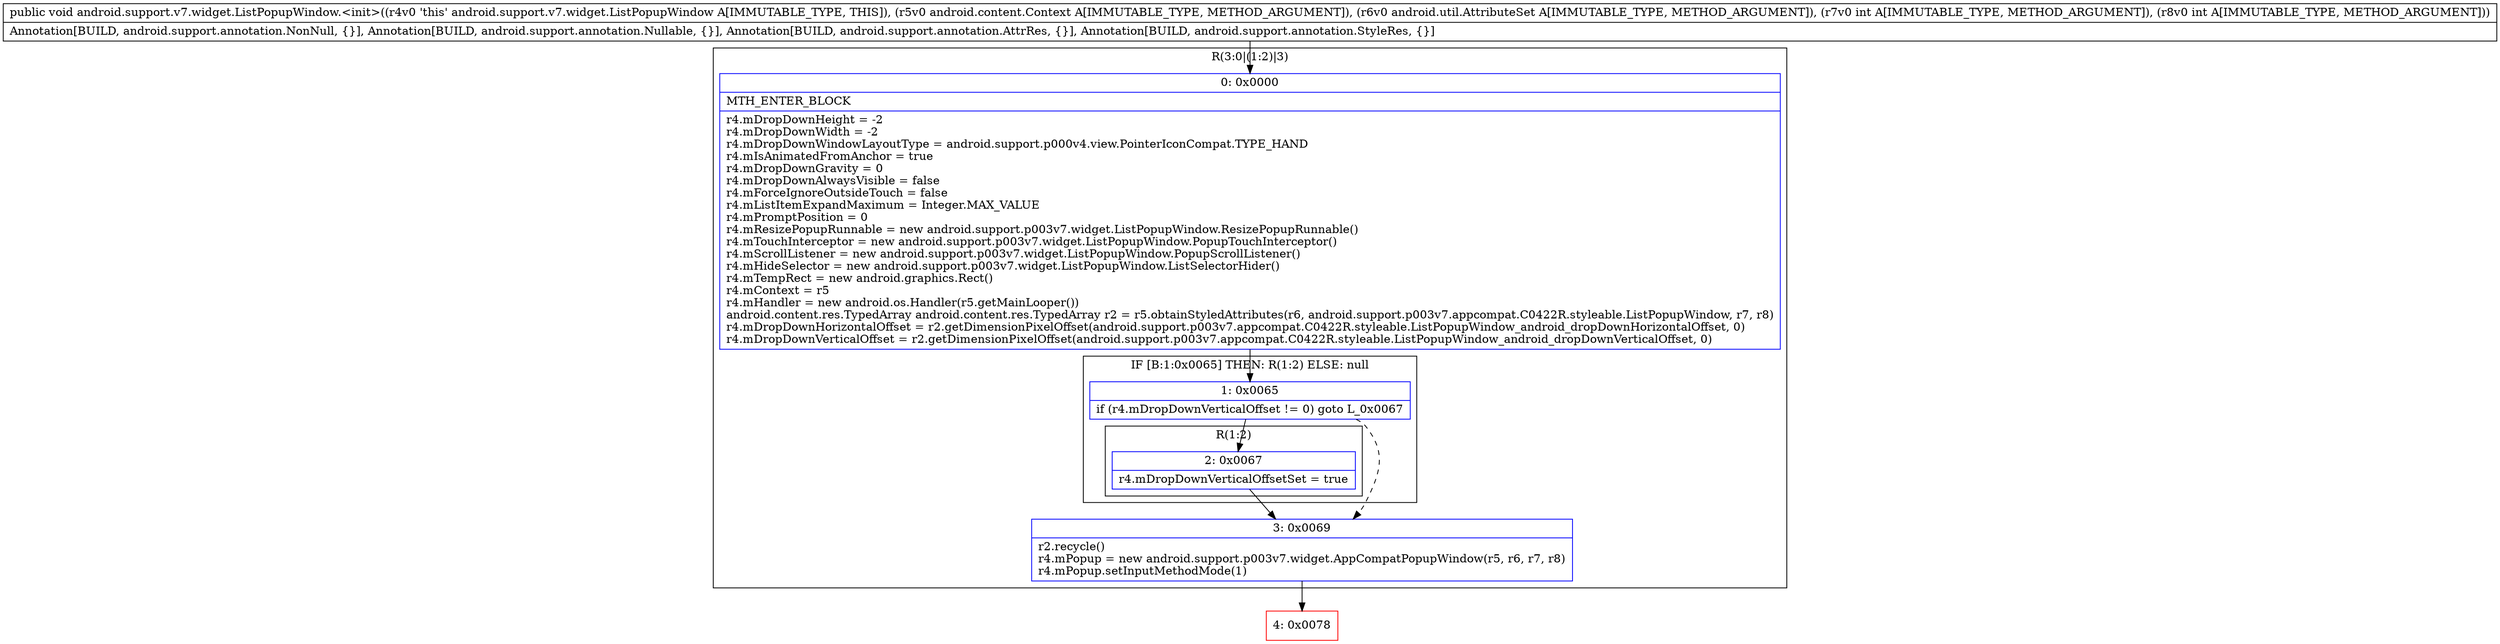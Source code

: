 digraph "CFG forandroid.support.v7.widget.ListPopupWindow.\<init\>(Landroid\/content\/Context;Landroid\/util\/AttributeSet;II)V" {
subgraph cluster_Region_1372226083 {
label = "R(3:0|(1:2)|3)";
node [shape=record,color=blue];
Node_0 [shape=record,label="{0\:\ 0x0000|MTH_ENTER_BLOCK\l|r4.mDropDownHeight = \-2\lr4.mDropDownWidth = \-2\lr4.mDropDownWindowLayoutType = android.support.p000v4.view.PointerIconCompat.TYPE_HAND\lr4.mIsAnimatedFromAnchor = true\lr4.mDropDownGravity = 0\lr4.mDropDownAlwaysVisible = false\lr4.mForceIgnoreOutsideTouch = false\lr4.mListItemExpandMaximum = Integer.MAX_VALUE\lr4.mPromptPosition = 0\lr4.mResizePopupRunnable = new android.support.p003v7.widget.ListPopupWindow.ResizePopupRunnable()\lr4.mTouchInterceptor = new android.support.p003v7.widget.ListPopupWindow.PopupTouchInterceptor()\lr4.mScrollListener = new android.support.p003v7.widget.ListPopupWindow.PopupScrollListener()\lr4.mHideSelector = new android.support.p003v7.widget.ListPopupWindow.ListSelectorHider()\lr4.mTempRect = new android.graphics.Rect()\lr4.mContext = r5\lr4.mHandler = new android.os.Handler(r5.getMainLooper())\landroid.content.res.TypedArray android.content.res.TypedArray r2 = r5.obtainStyledAttributes(r6, android.support.p003v7.appcompat.C0422R.styleable.ListPopupWindow, r7, r8)\lr4.mDropDownHorizontalOffset = r2.getDimensionPixelOffset(android.support.p003v7.appcompat.C0422R.styleable.ListPopupWindow_android_dropDownHorizontalOffset, 0)\lr4.mDropDownVerticalOffset = r2.getDimensionPixelOffset(android.support.p003v7.appcompat.C0422R.styleable.ListPopupWindow_android_dropDownVerticalOffset, 0)\l}"];
subgraph cluster_IfRegion_814067886 {
label = "IF [B:1:0x0065] THEN: R(1:2) ELSE: null";
node [shape=record,color=blue];
Node_1 [shape=record,label="{1\:\ 0x0065|if (r4.mDropDownVerticalOffset != 0) goto L_0x0067\l}"];
subgraph cluster_Region_722260263 {
label = "R(1:2)";
node [shape=record,color=blue];
Node_2 [shape=record,label="{2\:\ 0x0067|r4.mDropDownVerticalOffsetSet = true\l}"];
}
}
Node_3 [shape=record,label="{3\:\ 0x0069|r2.recycle()\lr4.mPopup = new android.support.p003v7.widget.AppCompatPopupWindow(r5, r6, r7, r8)\lr4.mPopup.setInputMethodMode(1)\l}"];
}
Node_4 [shape=record,color=red,label="{4\:\ 0x0078}"];
MethodNode[shape=record,label="{public void android.support.v7.widget.ListPopupWindow.\<init\>((r4v0 'this' android.support.v7.widget.ListPopupWindow A[IMMUTABLE_TYPE, THIS]), (r5v0 android.content.Context A[IMMUTABLE_TYPE, METHOD_ARGUMENT]), (r6v0 android.util.AttributeSet A[IMMUTABLE_TYPE, METHOD_ARGUMENT]), (r7v0 int A[IMMUTABLE_TYPE, METHOD_ARGUMENT]), (r8v0 int A[IMMUTABLE_TYPE, METHOD_ARGUMENT]))  | Annotation[BUILD, android.support.annotation.NonNull, \{\}], Annotation[BUILD, android.support.annotation.Nullable, \{\}], Annotation[BUILD, android.support.annotation.AttrRes, \{\}], Annotation[BUILD, android.support.annotation.StyleRes, \{\}]\l}"];
MethodNode -> Node_0;
Node_0 -> Node_1;
Node_1 -> Node_2;
Node_1 -> Node_3[style=dashed];
Node_2 -> Node_3;
Node_3 -> Node_4;
}

